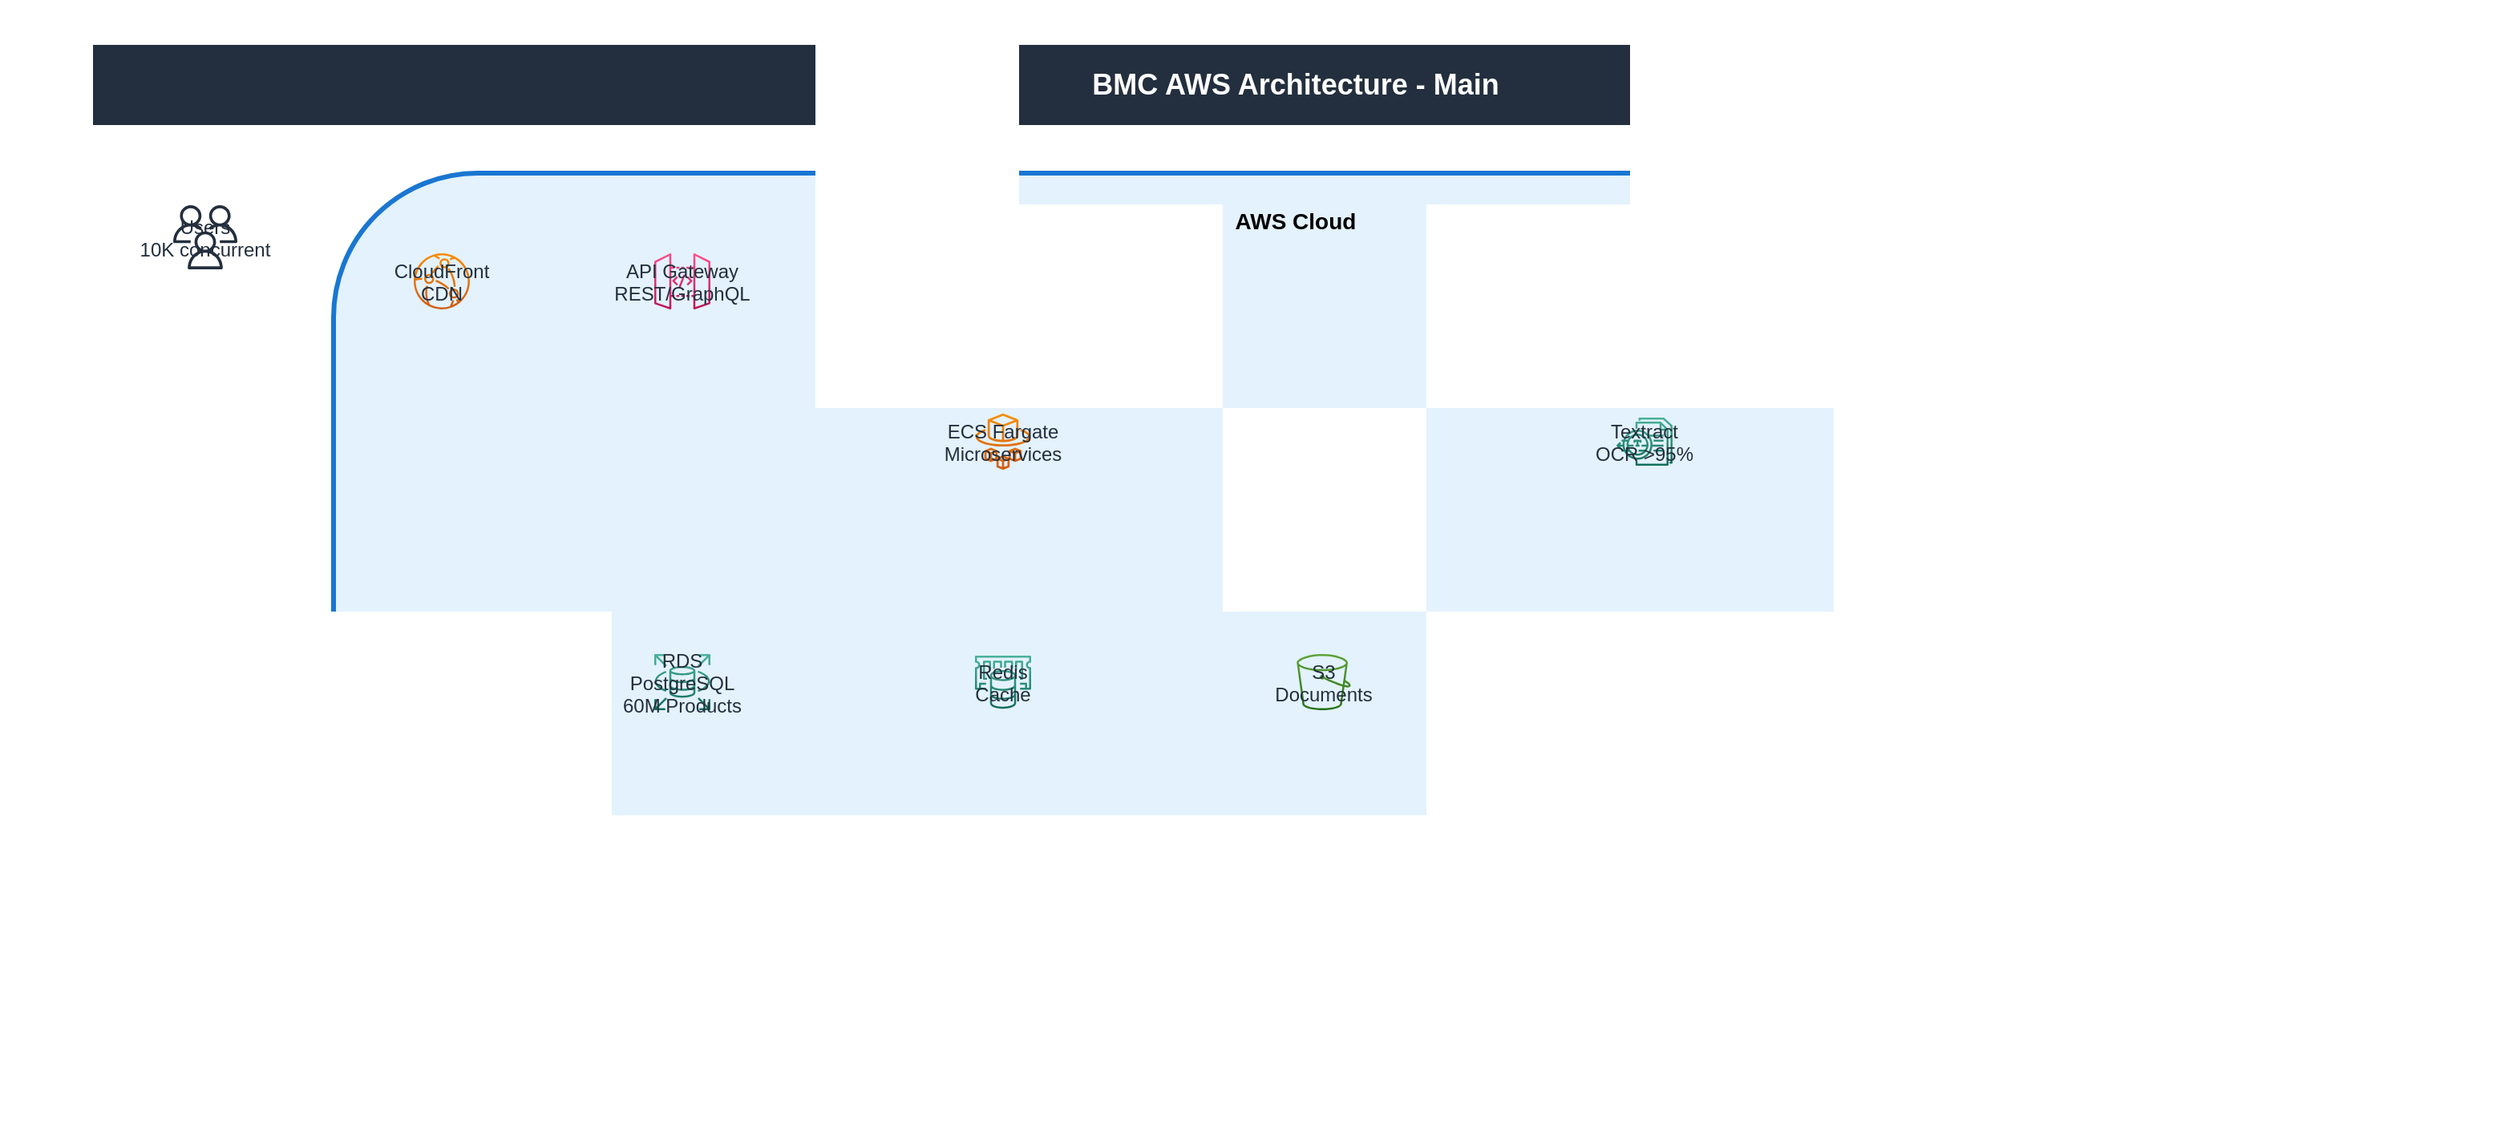 <mxfile>
  <diagram name="BMC - Main Architecture" id="main_arch">
    <mxGraphModel dx="1800" dy="1000" grid="1" gridSize="10">
      <root>
        <mxCell id="0"/>
        <mxCell id="1" parent="0"/>
        
        <!-- Title -->
        <mxCell id="title" value="BMC AWS Architecture - Main" style="rounded=0;whiteSpace=wrap;html=1;fillColor=#232F3E;strokeColor=none;fontColor=#FFFFFF;fontSize=18;fontStyle=1;align=center;" vertex="1" parent="1">
          <mxGeometry x="50" y="20" width="1500" height="50" as="geometry"/>
        </mxCell>
        
        <!-- Users -->
        <mxCell id="users" value="Users&#10;10K concurrent" style="sketch=0;outlineConnect=0;fontColor=#232F3E;gradientColor=none;fillColor=#232F3D;strokeColor=none;shape=mxgraph.aws4.users;" vertex="1" parent="1">
          <mxGeometry x="100" y="120" width="40" height="40" as="geometry"/>
        </mxCell>
        
        <!-- AWS Cloud -->
        <mxCell id="aws" value="AWS Cloud" style="rounded=1;whiteSpace=wrap;html=1;fillColor=#E3F2FD;strokeColor=#1976D2;strokeWidth=3;fontSize=14;fontStyle=1;verticalAlign=top;spacingTop=15;" vertex="1" parent="1">
          <mxGeometry x="200" y="100" width="1200" height="600" as="geometry"/>
        </mxCell>
        
        <!-- CloudFront -->
        <mxCell id="cloudfront" value="CloudFront&#10;CDN" style="sketch=0;outlineConnect=0;fontColor=#232F3E;gradientColor=#F78E04;gradientDirection=north;fillColor=#D05C17;strokeColor=#ffffff;shape=mxgraph.aws4.cloudfront;" vertex="1" parent="1">
          <mxGeometry x="250" y="150" width="35" height="35" as="geometry"/>
        </mxCell>
        
        <!-- API Gateway -->
        <mxCell id="api" value="API Gateway&#10;REST/GraphQL" style="sketch=0;outlineConnect=0;fontColor=#232F3E;gradientColor=#FF4F8B;gradientDirection=north;fillColor=#BC1356;strokeColor=#ffffff;shape=mxgraph.aws4.api_gateway;" vertex="1" parent="1">
          <mxGeometry x="400" y="150" width="35" height="35" as="geometry"/>
        </mxCell>
        
        <!-- ECS Fargate -->
        <mxCell id="ecs" value="ECS Fargate&#10;Microservices" style="sketch=0;outlineConnect=0;fontColor=#232F3E;gradientColor=#F78E04;gradientDirection=north;fillColor=#D05C17;strokeColor=#ffffff;shape=mxgraph.aws4.fargate;" vertex="1" parent="1">
          <mxGeometry x="600" y="250" width="35" height="35" as="geometry"/>
        </mxCell>
        
        <!-- RDS -->
        <mxCell id="rds" value="RDS&#10;PostgreSQL&#10;60M Products" style="sketch=0;outlineConnect=0;fontColor=#232F3E;gradientColor=#4AB29A;gradientDirection=north;fillColor=#116D5B;strokeColor=#ffffff;shape=mxgraph.aws4.rds;" vertex="1" parent="1">
          <mxGeometry x="400" y="400" width="35" height="35" as="geometry"/>
        </mxCell>
        
        <!-- Redis -->
        <mxCell id="redis" value="Redis&#10;Cache" style="sketch=0;outlineConnect=0;fontColor=#232F3E;gradientColor=#4AB29A;gradientDirection=north;fillColor=#116D5B;strokeColor=#ffffff;shape=mxgraph.aws4.elasticache;" vertex="1" parent="1">
          <mxGeometry x="600" y="400" width="35" height="35" as="geometry"/>
        </mxCell>
        
        <!-- S3 -->
        <mxCell id="s3" value="S3&#10;Documents" style="sketch=0;outlineConnect=0;fontColor=#232F3E;gradientColor=#60A337;gradientDirection=north;fillColor=#277116;strokeColor=#ffffff;shape=mxgraph.aws4.s3;" vertex="1" parent="1">
          <mxGeometry x="800" y="400" width="35" height="35" as="geometry"/>
        </mxCell>
        
        <!-- Textract -->
        <mxCell id="textract" value="Textract&#10;OCR >95%" style="sketch=0;outlineConnect=0;fontColor=#232F3E;gradientColor=#4AB29A;gradientDirection=north;fillColor=#116D5B;strokeColor=#ffffff;shape=mxgraph.aws4.textract;" vertex="1" parent="1">
          <mxGeometry x="1000" y="250" width="35" height="35" as="geometry"/>
        </mxCell>
        
        <!-- Connections -->
        <mxCell id="c1" style="endArrow=classic;html=1;strokeColor=#1976D2;strokeWidth=2;" edge="1" parent="1" source="users" target="cloudfront"/>
        <mxCell id="c2" style="endArrow=classic;html=1;strokeColor=#FF9800;strokeWidth=2;" edge="1" parent="1" source="cloudfront" target="api"/>
        <mxCell id="c3" style="endArrow=classic;html=1;strokeColor=#4CAF50;strokeWidth=2;" edge="1" parent="1" source="api" target="ecs"/>
        <mxCell id="c4" style="endArrow=classic;html=1;strokeColor=#9C27B0;strokeWidth=2;" edge="1" parent="1" source="ecs" target="redis"/>
        <mxCell id="c5" style="endArrow=classic;html=1;strokeColor=#9C27B0;strokeWidth=2;" edge="1" parent="1" source="redis" target="rds"/>
        <mxCell id="c6" style="endArrow=classic;html=1;strokeColor=#E91E63;strokeWidth=2;" edge="1" parent="1" source="ecs" target="s3"/>
        <mxCell id="c7" style="endArrow=classic;html=1;strokeColor=#E91E63;strokeWidth=2;" edge="1" parent="1" source="s3" target="textract"/>
        
      </root>
    </mxGraphModel>
  </diagram>
</mxfile>